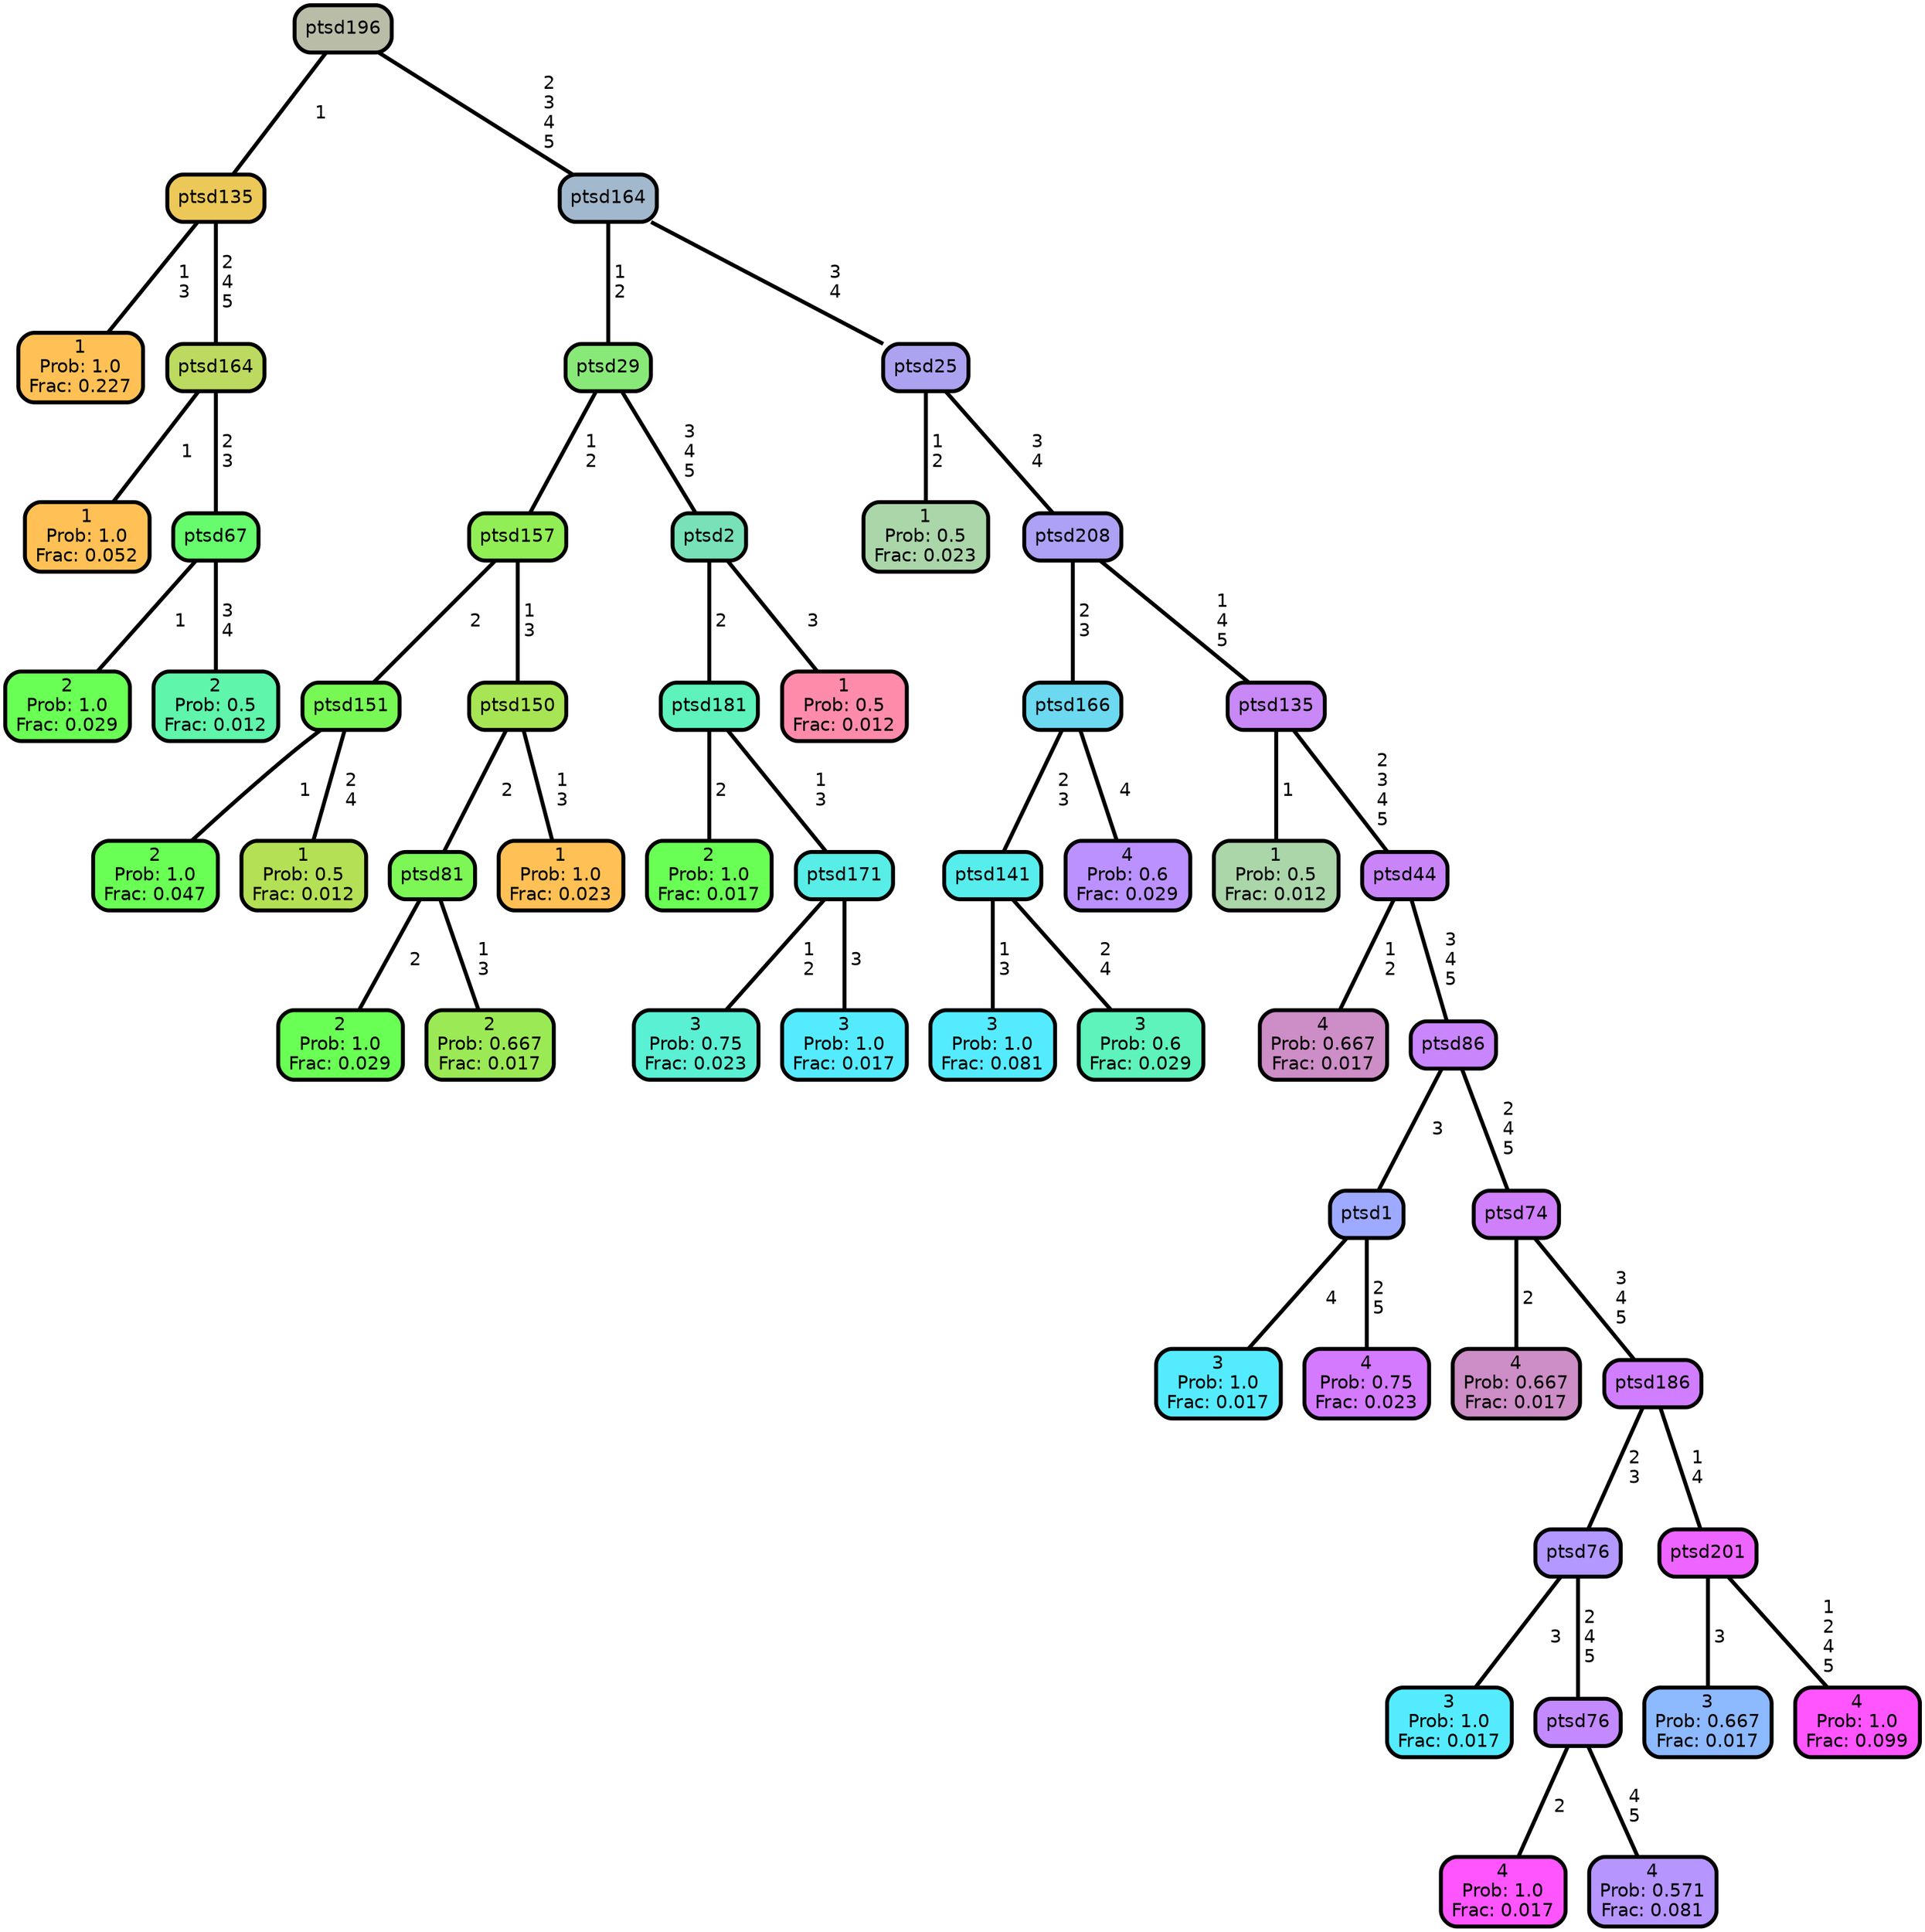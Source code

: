 graph Tree {
node [shape=box, style="filled, rounded",color="black",penwidth="3",fontcolor="black",                 fontname=helvetica] ;
graph [ranksep="0 equally", splines=straight,                 bgcolor=transparent, dpi=200] ;
edge [fontname=helvetica, color=black] ;
0 [label="1
Prob: 1.0
Frac: 0.227", fillcolor="#ffc155"] ;
1 [label="ptsd135", fillcolor="#ebc858"] ;
2 [label="1
Prob: 1.0
Frac: 0.052", fillcolor="#ffc155"] ;
3 [label="ptsd164", fillcolor="#bcda5f"] ;
4 [label="2
Prob: 1.0
Frac: 0.029", fillcolor="#6aff55"] ;
5 [label="ptsd67", fillcolor="#67fc6d"] ;
6 [label="2
Prob: 0.5
Frac: 0.012", fillcolor="#5ff5aa"] ;
7 [label="ptsd196", fillcolor="#b9bda8"] ;
8 [label="2
Prob: 1.0
Frac: 0.047", fillcolor="#6aff55"] ;
9 [label="ptsd151", fillcolor="#78f855"] ;
10 [label="1
Prob: 0.5
Frac: 0.012", fillcolor="#b4e055"] ;
11 [label="ptsd157", fillcolor="#92ee55"] ;
12 [label="2
Prob: 1.0
Frac: 0.029", fillcolor="#6aff55"] ;
13 [label="ptsd81", fillcolor="#7cf755"] ;
14 [label="2
Prob: 0.667
Frac: 0.017", fillcolor="#9bea55"] ;
15 [label="ptsd150", fillcolor="#a8e555"] ;
16 [label="1
Prob: 1.0
Frac: 0.023", fillcolor="#ffc155"] ;
17 [label="ptsd29", fillcolor="#89e978"] ;
18 [label="2
Prob: 1.0
Frac: 0.017", fillcolor="#6aff55"] ;
19 [label="ptsd181", fillcolor="#5df3bb"] ;
20 [label="3
Prob: 0.75
Frac: 0.023", fillcolor="#5af0d4"] ;
21 [label="ptsd171", fillcolor="#58ede6"] ;
22 [label="3
Prob: 1.0
Frac: 0.017", fillcolor="#55ebff"] ;
23 [label="ptsd2", fillcolor="#78e1b8"] ;
24 [label="1
Prob: 0.5
Frac: 0.012", fillcolor="#ff8baa"] ;
25 [label="ptsd164", fillcolor="#a1b8cd"] ;
26 [label="1
Prob: 0.5
Frac: 0.023", fillcolor="#aad6aa"] ;
27 [label="ptsd25", fillcolor="#aca3f0"] ;
28 [label="3
Prob: 1.0
Frac: 0.081", fillcolor="#55ebff"] ;
29 [label="ptsd141", fillcolor="#57eded"] ;
30 [label="3
Prob: 0.6
Frac: 0.029", fillcolor="#5df3bb"] ;
31 [label="ptsd166", fillcolor="#6cd9f0"] ;
32 [label="4
Prob: 0.6
Frac: 0.029", fillcolor="#bb91ff"] ;
33 [label="ptsd208", fillcolor="#aca1f4"] ;
34 [label="1
Prob: 0.5
Frac: 0.012", fillcolor="#aad6aa"] ;
35 [label="ptsd135", fillcolor="#c888f5"] ;
36 [label="4
Prob: 0.667
Frac: 0.017", fillcolor="#cd8dc6"] ;
37 [label="ptsd44", fillcolor="#c985f8"] ;
38 [label="3
Prob: 1.0
Frac: 0.017", fillcolor="#55ebff"] ;
39 [label="ptsd1", fillcolor="#9daaff"] ;
40 [label="4
Prob: 0.75
Frac: 0.023", fillcolor="#d47aff"] ;
41 [label="ptsd86", fillcolor="#c985fb"] ;
42 [label="4
Prob: 0.667
Frac: 0.017", fillcolor="#cd8dc6"] ;
43 [label="ptsd74", fillcolor="#d07ffb"] ;
44 [label="3
Prob: 1.0
Frac: 0.017", fillcolor="#55ebff"] ;
45 [label="ptsd76", fillcolor="#b298ff"] ;
46 [label="4
Prob: 1.0
Frac: 0.017", fillcolor="#ff55ff"] ;
47 [label="ptsd76", fillcolor="#c389ff"] ;
48 [label="4
Prob: 0.571
Frac: 0.081", fillcolor="#b695ff"] ;
49 [label="ptsd186", fillcolor="#d07eff"] ;
50 [label="3
Prob: 0.667
Frac: 0.017", fillcolor="#8db9ff"] ;
51 [label="ptsd201", fillcolor="#ee64ff"] ;
52 [label="4
Prob: 1.0
Frac: 0.099", fillcolor="#ff55ff"] ;
1 -- 0 [label=" 1\n 3",penwidth=3] ;
1 -- 3 [label=" 2\n 4\n 5",penwidth=3] ;
3 -- 2 [label=" 1",penwidth=3] ;
3 -- 5 [label=" 2\n 3",penwidth=3] ;
5 -- 4 [label=" 1",penwidth=3] ;
5 -- 6 [label=" 3\n 4",penwidth=3] ;
7 -- 1 [label=" 1",penwidth=3] ;
7 -- 25 [label=" 2\n 3\n 4\n 5",penwidth=3] ;
9 -- 8 [label=" 1",penwidth=3] ;
9 -- 10 [label=" 2\n 4",penwidth=3] ;
11 -- 9 [label=" 2",penwidth=3] ;
11 -- 15 [label=" 1\n 3",penwidth=3] ;
13 -- 12 [label=" 2",penwidth=3] ;
13 -- 14 [label=" 1\n 3",penwidth=3] ;
15 -- 13 [label=" 2",penwidth=3] ;
15 -- 16 [label=" 1\n 3",penwidth=3] ;
17 -- 11 [label=" 1\n 2",penwidth=3] ;
17 -- 23 [label=" 3\n 4\n 5",penwidth=3] ;
19 -- 18 [label=" 2",penwidth=3] ;
19 -- 21 [label=" 1\n 3",penwidth=3] ;
21 -- 20 [label=" 1\n 2",penwidth=3] ;
21 -- 22 [label=" 3",penwidth=3] ;
23 -- 19 [label=" 2",penwidth=3] ;
23 -- 24 [label=" 3",penwidth=3] ;
25 -- 17 [label=" 1\n 2",penwidth=3] ;
25 -- 27 [label=" 3\n 4",penwidth=3] ;
27 -- 26 [label=" 1\n 2",penwidth=3] ;
27 -- 33 [label=" 3\n 4",penwidth=3] ;
29 -- 28 [label=" 1\n 3",penwidth=3] ;
29 -- 30 [label=" 2\n 4",penwidth=3] ;
31 -- 29 [label=" 2\n 3",penwidth=3] ;
31 -- 32 [label=" 4",penwidth=3] ;
33 -- 31 [label=" 2\n 3",penwidth=3] ;
33 -- 35 [label=" 1\n 4\n 5",penwidth=3] ;
35 -- 34 [label=" 1",penwidth=3] ;
35 -- 37 [label=" 2\n 3\n 4\n 5",penwidth=3] ;
37 -- 36 [label=" 1\n 2",penwidth=3] ;
37 -- 41 [label=" 3\n 4\n 5",penwidth=3] ;
39 -- 38 [label=" 4",penwidth=3] ;
39 -- 40 [label=" 2\n 5",penwidth=3] ;
41 -- 39 [label=" 3",penwidth=3] ;
41 -- 43 [label=" 2\n 4\n 5",penwidth=3] ;
43 -- 42 [label=" 2",penwidth=3] ;
43 -- 49 [label=" 3\n 4\n 5",penwidth=3] ;
45 -- 44 [label=" 3",penwidth=3] ;
45 -- 47 [label=" 2\n 4\n 5",penwidth=3] ;
47 -- 46 [label=" 2",penwidth=3] ;
47 -- 48 [label=" 4\n 5",penwidth=3] ;
49 -- 45 [label=" 2\n 3",penwidth=3] ;
49 -- 51 [label=" 1\n 4",penwidth=3] ;
51 -- 50 [label=" 3",penwidth=3] ;
51 -- 52 [label=" 1\n 2\n 4\n 5",penwidth=3] ;
{rank = same;}}